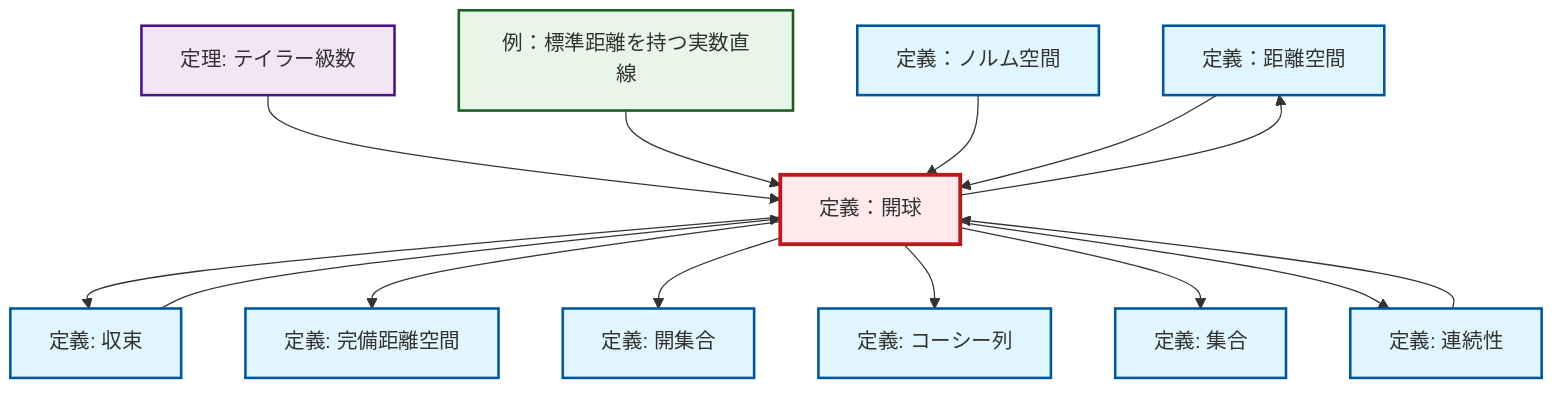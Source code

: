 graph TD
    classDef definition fill:#e1f5fe,stroke:#01579b,stroke-width:2px
    classDef theorem fill:#f3e5f5,stroke:#4a148c,stroke-width:2px
    classDef axiom fill:#fff3e0,stroke:#e65100,stroke-width:2px
    classDef example fill:#e8f5e9,stroke:#1b5e20,stroke-width:2px
    classDef current fill:#ffebee,stroke:#b71c1c,stroke-width:3px
    def-metric-space["定義：距離空間"]:::definition
    def-normed-vector-space["定義：ノルム空間"]:::definition
    def-continuity["定義: 連続性"]:::definition
    thm-taylor-series["定理: テイラー級数"]:::theorem
    def-convergence["定義: 収束"]:::definition
    def-open-ball["定義：開球"]:::definition
    def-open-set["定義: 開集合"]:::definition
    def-cauchy-sequence["定義: コーシー列"]:::definition
    ex-real-line-metric["例：標準距離を持つ実数直線"]:::example
    def-complete-metric-space["定義: 完備距離空間"]:::definition
    def-set["定義: 集合"]:::definition
    thm-taylor-series --> def-open-ball
    def-open-ball --> def-convergence
    def-open-ball --> def-metric-space
    def-open-ball --> def-complete-metric-space
    def-open-ball --> def-open-set
    ex-real-line-metric --> def-open-ball
    def-normed-vector-space --> def-open-ball
    def-metric-space --> def-open-ball
    def-continuity --> def-open-ball
    def-open-ball --> def-cauchy-sequence
    def-open-ball --> def-set
    def-convergence --> def-open-ball
    def-open-ball --> def-continuity
    class def-open-ball current